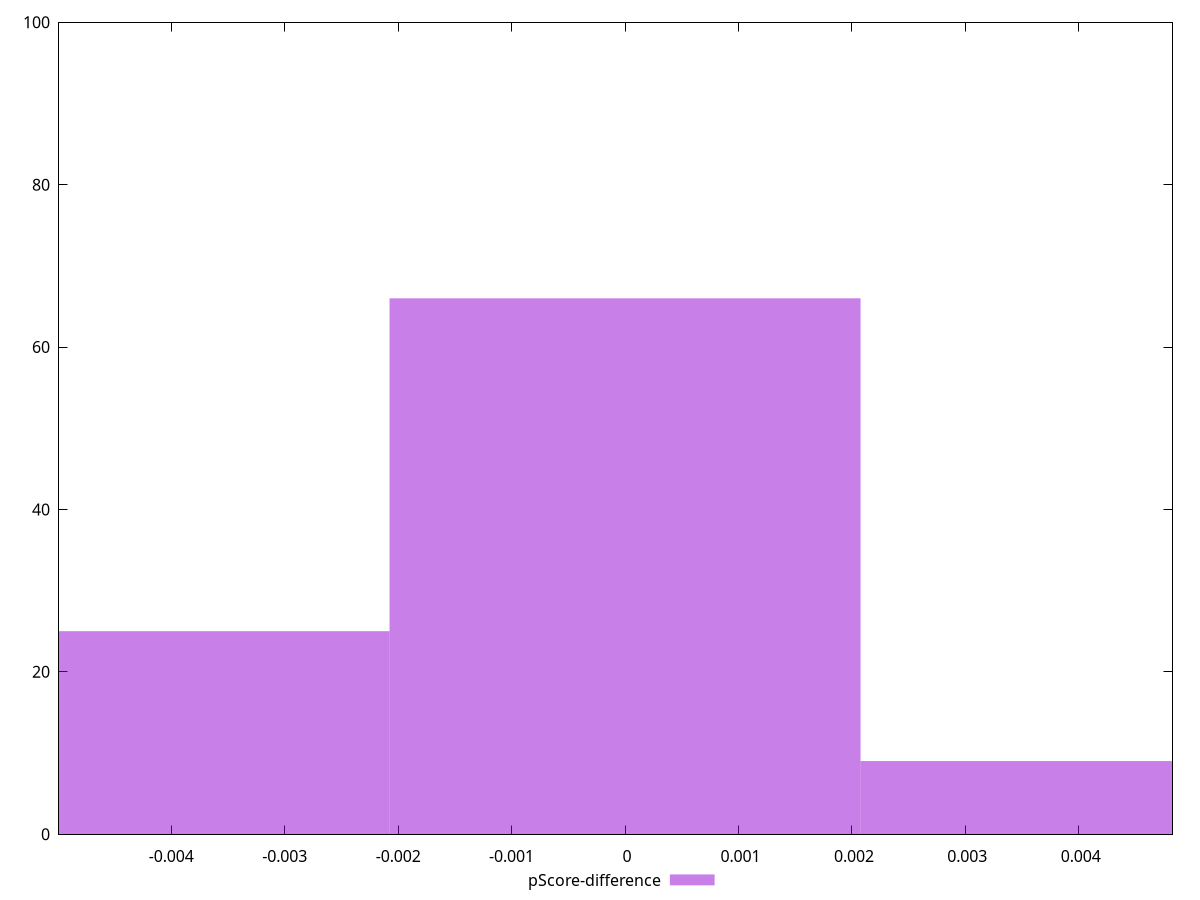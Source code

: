 reset

$pScoreDifference <<EOF
-0.004152224895558629 25
0 66
0.004152224895558629 9
EOF

set key outside below
set boxwidth 0.004152224895558629
set xrange [-0.004990055860453868:0.004826323457720605]
set yrange [0:100]
set trange [0:100]
set style fill transparent solid 0.5 noborder
set terminal svg size 640, 490 enhanced background rgb 'white'
set output "report_00017_2021-02-10T15-08-03.406Z/mainthread-work-breakdown/samples/pages+cached+noadtech/pScore-difference/histogram.svg"

plot $pScoreDifference title "pScore-difference" with boxes

reset
